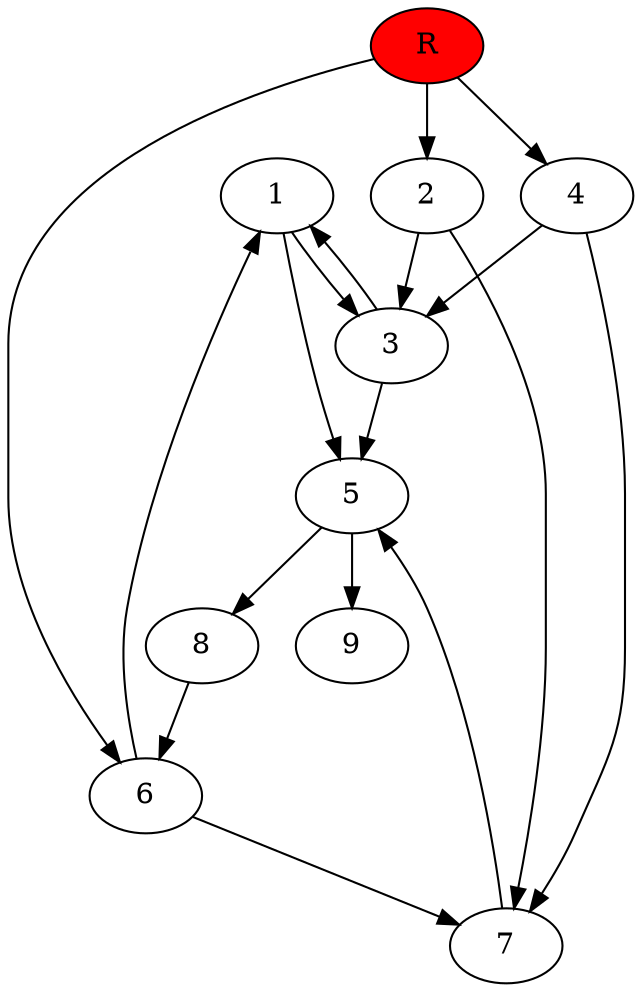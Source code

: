 digraph prb11397 {
	1
	2
	3
	4
	5
	6
	7
	8
	R [fillcolor="#ff0000" style=filled]
	1 -> 3
	1 -> 5
	2 -> 3
	2 -> 7
	3 -> 1
	3 -> 5
	4 -> 3
	4 -> 7
	5 -> 8
	5 -> 9
	6 -> 1
	6 -> 7
	7 -> 5
	8 -> 6
	R -> 2
	R -> 4
	R -> 6
}
